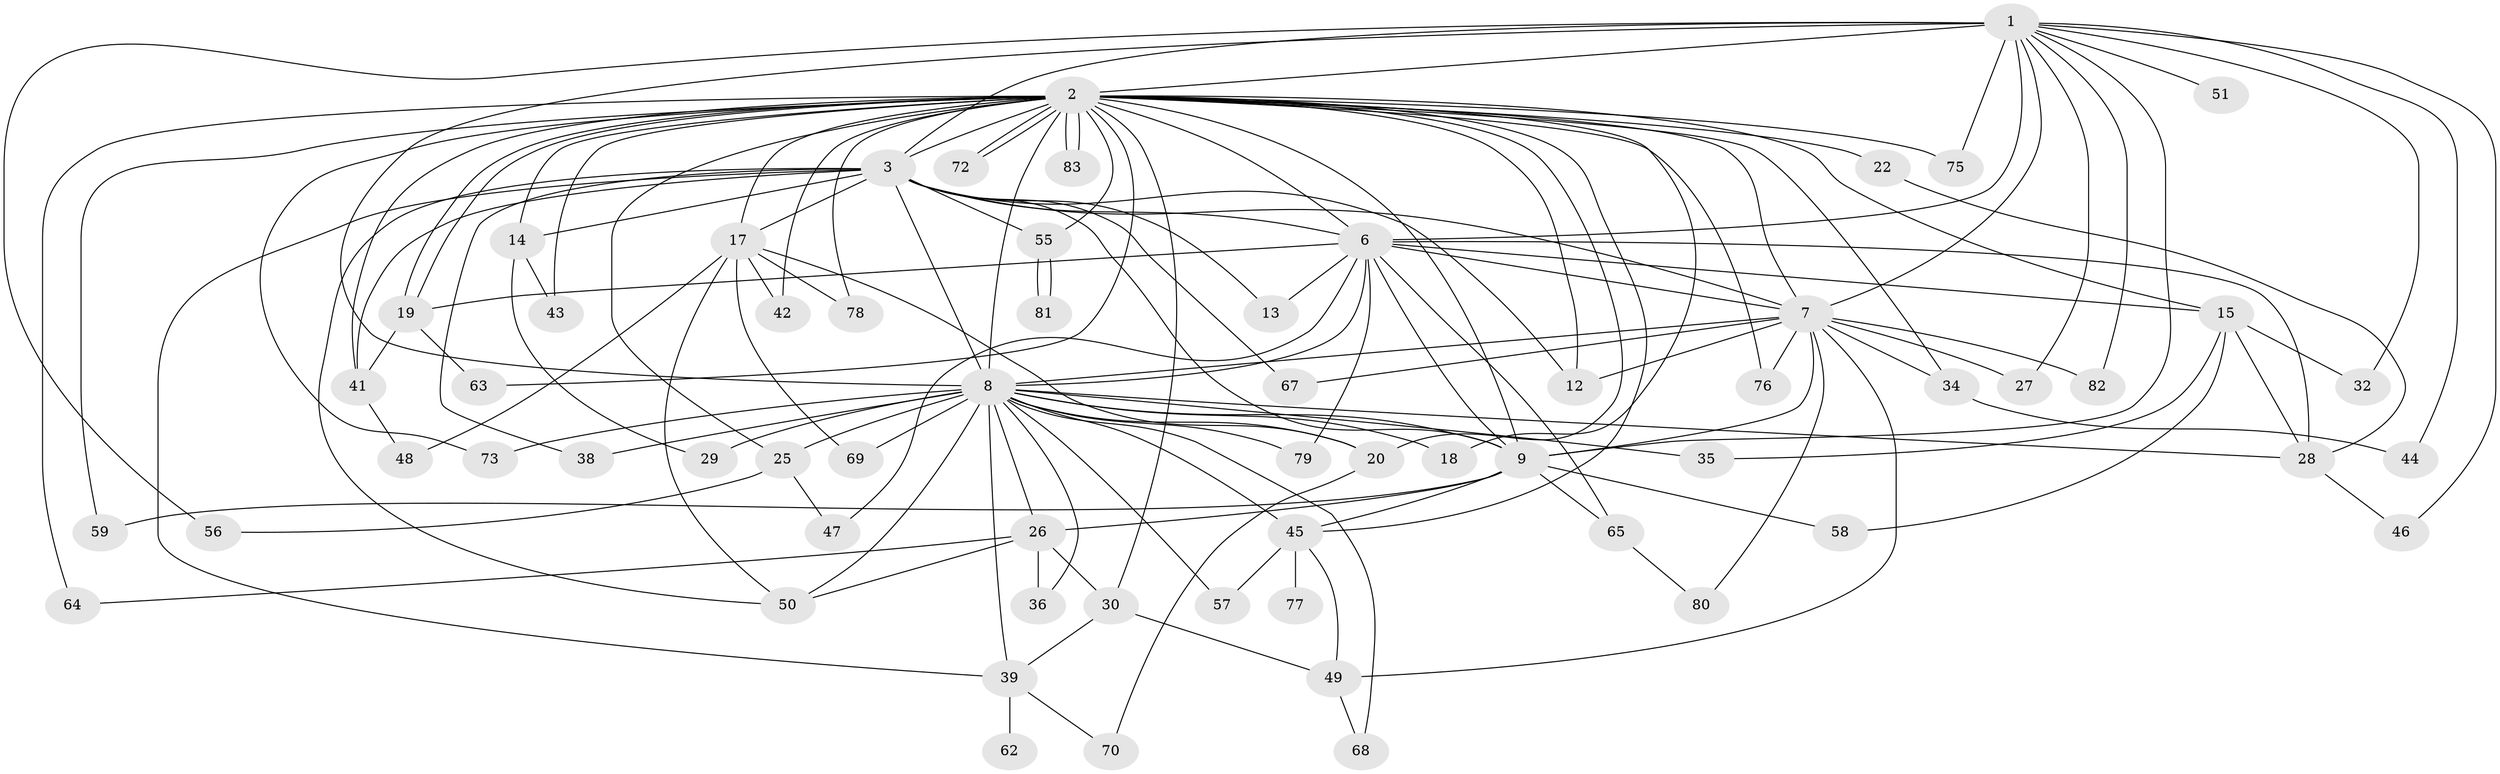 // original degree distribution, {12: 0.012048192771084338, 33: 0.012048192771084338, 19: 0.024096385542168676, 15: 0.024096385542168676, 16: 0.012048192771084338, 14: 0.024096385542168676, 18: 0.012048192771084338, 4: 0.0963855421686747, 3: 0.12048192771084337, 2: 0.5421686746987951, 5: 0.08433734939759036, 8: 0.012048192771084338, 6: 0.024096385542168676}
// Generated by graph-tools (version 1.1) at 2025/11/02/27/25 16:11:03]
// undirected, 63 vertices, 140 edges
graph export_dot {
graph [start="1"]
  node [color=gray90,style=filled];
  1 [super="+4"];
  2 [super="+5"];
  3 [super="+11"];
  6 [super="+16"];
  7 [super="+21"];
  8 [super="+10"];
  9 [super="+23"];
  12;
  13;
  14 [super="+71"];
  15 [super="+31"];
  17 [super="+33"];
  18;
  19 [super="+53"];
  20 [super="+24"];
  22;
  25 [super="+66"];
  26 [super="+74"];
  27;
  28 [super="+37"];
  29;
  30;
  32;
  34;
  35;
  36;
  38;
  39 [super="+40"];
  41 [super="+60"];
  42;
  43;
  44;
  45 [super="+61"];
  46;
  47;
  48;
  49 [super="+52"];
  50 [super="+54"];
  51;
  55;
  56;
  57;
  58;
  59;
  62;
  63;
  64;
  65;
  67;
  68;
  69;
  70;
  72;
  73;
  75;
  76;
  77;
  78;
  79;
  80;
  81;
  82;
  83;
  1 -- 2 [weight=4];
  1 -- 3 [weight=2];
  1 -- 6 [weight=2];
  1 -- 7 [weight=2];
  1 -- 8 [weight=4];
  1 -- 9 [weight=2];
  1 -- 46;
  1 -- 51 [weight=2];
  1 -- 82;
  1 -- 32;
  1 -- 75;
  1 -- 44;
  1 -- 56;
  1 -- 27;
  2 -- 3 [weight=3];
  2 -- 6 [weight=2];
  2 -- 7 [weight=2];
  2 -- 8 [weight=4];
  2 -- 9 [weight=2];
  2 -- 12;
  2 -- 14;
  2 -- 18;
  2 -- 19;
  2 -- 19;
  2 -- 22 [weight=2];
  2 -- 25 [weight=2];
  2 -- 30;
  2 -- 42;
  2 -- 43;
  2 -- 45;
  2 -- 55;
  2 -- 63;
  2 -- 64;
  2 -- 72;
  2 -- 72;
  2 -- 73;
  2 -- 76;
  2 -- 78;
  2 -- 83;
  2 -- 83;
  2 -- 34;
  2 -- 75;
  2 -- 15;
  2 -- 17;
  2 -- 59;
  2 -- 41;
  2 -- 20;
  3 -- 6;
  3 -- 7;
  3 -- 8 [weight=2];
  3 -- 9;
  3 -- 12;
  3 -- 14 [weight=2];
  3 -- 17;
  3 -- 38;
  3 -- 41;
  3 -- 50;
  3 -- 55;
  3 -- 67;
  3 -- 13;
  3 -- 39;
  6 -- 7;
  6 -- 8 [weight=3];
  6 -- 9;
  6 -- 13;
  6 -- 15;
  6 -- 28;
  6 -- 47;
  6 -- 19;
  6 -- 65;
  6 -- 79;
  7 -- 8 [weight=2];
  7 -- 9;
  7 -- 49;
  7 -- 67;
  7 -- 76;
  7 -- 82;
  7 -- 80;
  7 -- 34;
  7 -- 27;
  7 -- 12;
  8 -- 9 [weight=3];
  8 -- 20;
  8 -- 25;
  8 -- 35;
  8 -- 38;
  8 -- 39;
  8 -- 50;
  8 -- 57;
  8 -- 68;
  8 -- 36;
  8 -- 69;
  8 -- 73;
  8 -- 79;
  8 -- 18;
  8 -- 26;
  8 -- 29;
  8 -- 45;
  8 -- 28;
  9 -- 45;
  9 -- 58;
  9 -- 59;
  9 -- 65;
  9 -- 26;
  14 -- 29;
  14 -- 43;
  15 -- 32;
  15 -- 35;
  15 -- 58;
  15 -- 28;
  17 -- 20;
  17 -- 48;
  17 -- 78;
  17 -- 42;
  17 -- 69;
  17 -- 50;
  19 -- 41;
  19 -- 63;
  20 -- 70;
  22 -- 28;
  25 -- 47;
  25 -- 56;
  26 -- 30;
  26 -- 36;
  26 -- 64;
  26 -- 50;
  28 -- 46;
  30 -- 39;
  30 -- 49;
  34 -- 44;
  39 -- 62 [weight=2];
  39 -- 70;
  41 -- 48;
  45 -- 49;
  45 -- 57;
  45 -- 77 [weight=2];
  49 -- 68;
  55 -- 81;
  55 -- 81;
  65 -- 80;
}
